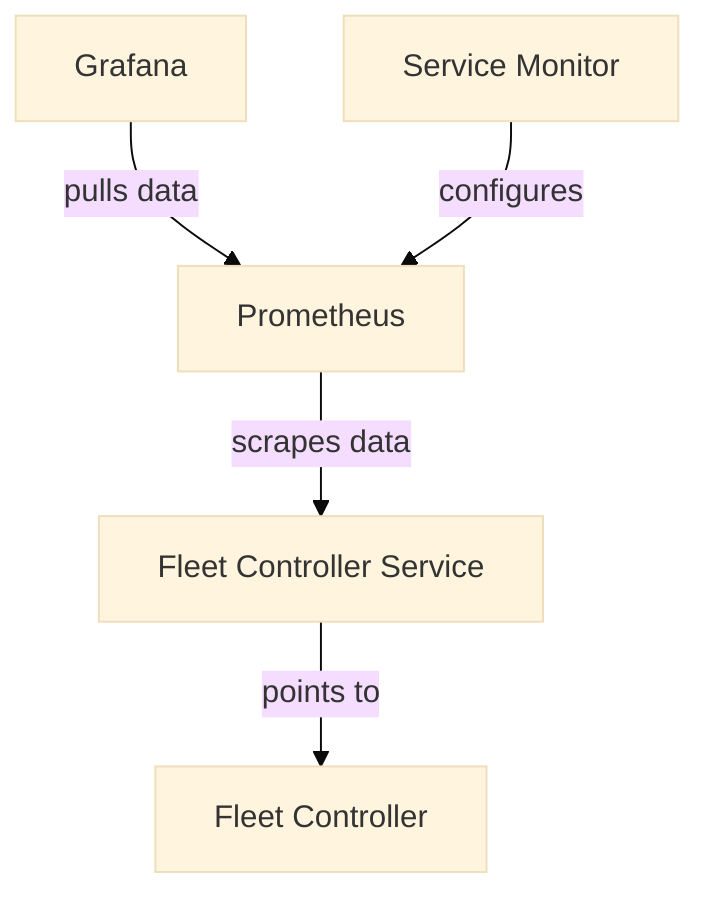 %%{
    init: {
        "theme": "base"
    }
}%%

flowchart TD
    G[Grafana]
    P[Prometheus]
    FC[Fleet Controller]
    FCS[Fleet Controller Service]
    SM[Service Monitor]

    G -->|pulls data| P
    P -->|scrapes data| FCS
    FCS -->|points to| FC

    SM -->|configures| P
